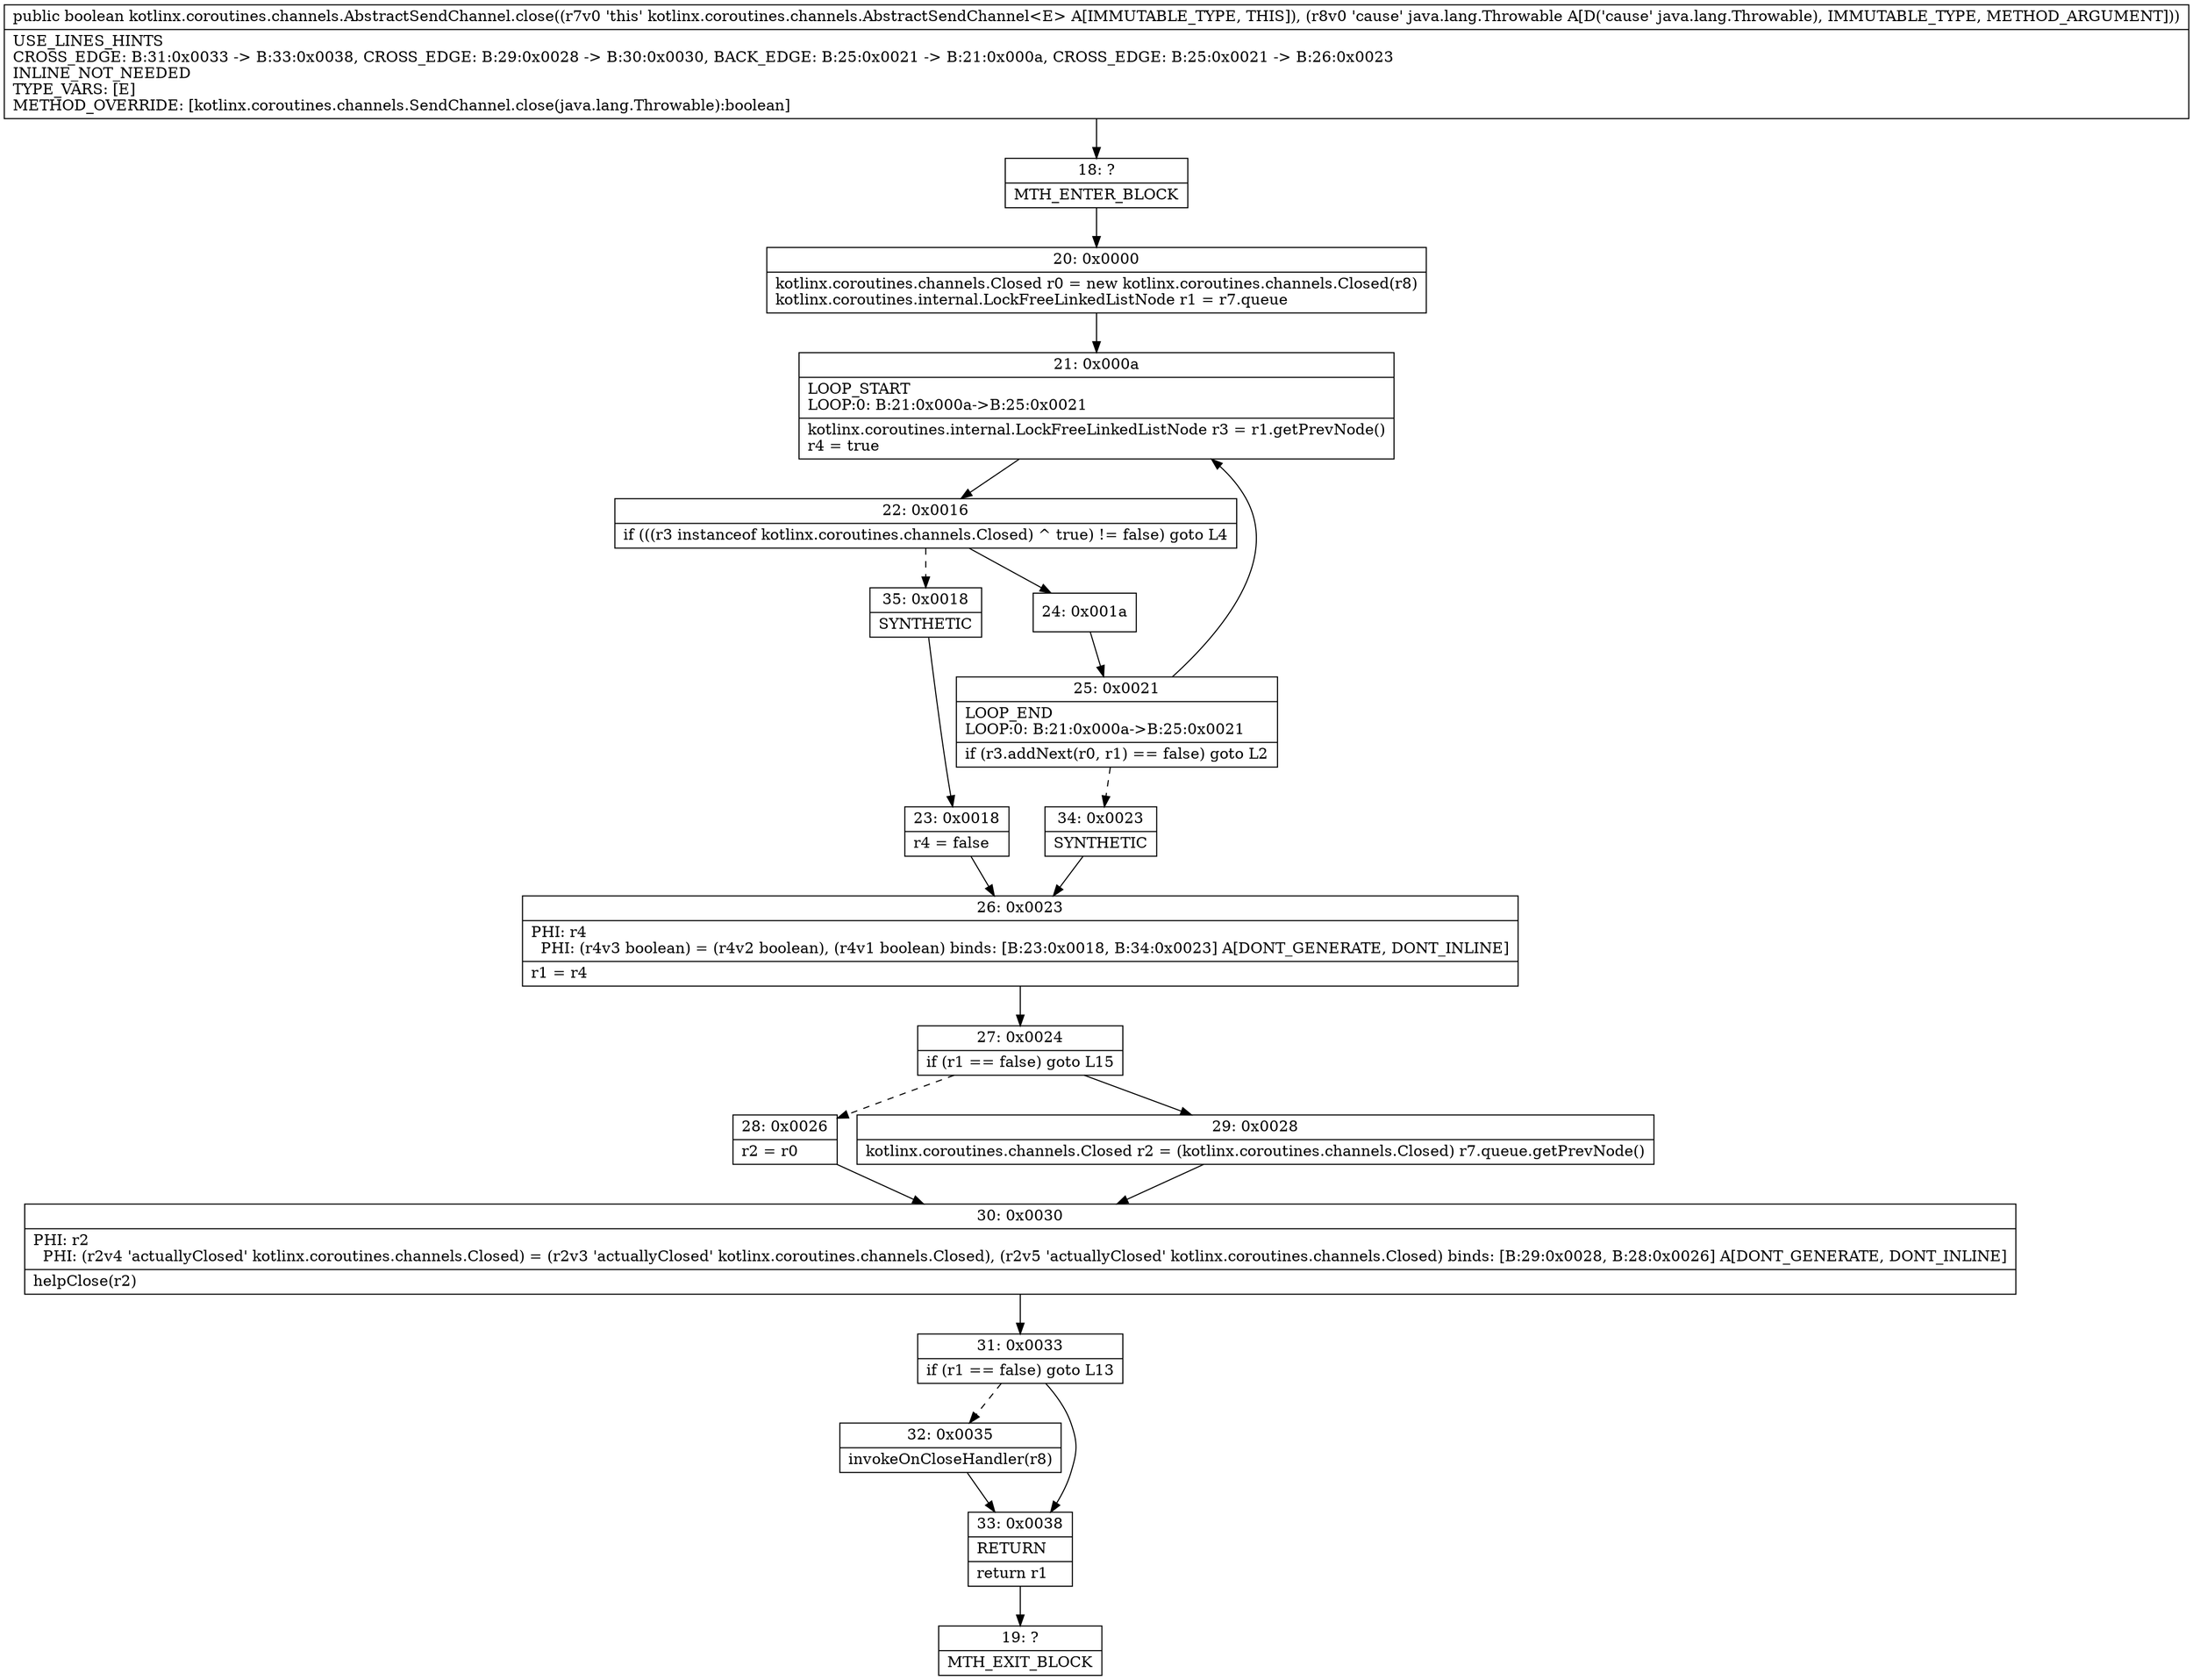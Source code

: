 digraph "CFG forkotlinx.coroutines.channels.AbstractSendChannel.close(Ljava\/lang\/Throwable;)Z" {
Node_18 [shape=record,label="{18\:\ ?|MTH_ENTER_BLOCK\l}"];
Node_20 [shape=record,label="{20\:\ 0x0000|kotlinx.coroutines.channels.Closed r0 = new kotlinx.coroutines.channels.Closed(r8)\lkotlinx.coroutines.internal.LockFreeLinkedListNode r1 = r7.queue\l}"];
Node_21 [shape=record,label="{21\:\ 0x000a|LOOP_START\lLOOP:0: B:21:0x000a\-\>B:25:0x0021\l|kotlinx.coroutines.internal.LockFreeLinkedListNode r3 = r1.getPrevNode()\lr4 = true\l}"];
Node_22 [shape=record,label="{22\:\ 0x0016|if (((r3 instanceof kotlinx.coroutines.channels.Closed) ^ true) != false) goto L4\l}"];
Node_24 [shape=record,label="{24\:\ 0x001a}"];
Node_25 [shape=record,label="{25\:\ 0x0021|LOOP_END\lLOOP:0: B:21:0x000a\-\>B:25:0x0021\l|if (r3.addNext(r0, r1) == false) goto L2\l}"];
Node_34 [shape=record,label="{34\:\ 0x0023|SYNTHETIC\l}"];
Node_26 [shape=record,label="{26\:\ 0x0023|PHI: r4 \l  PHI: (r4v3 boolean) = (r4v2 boolean), (r4v1 boolean) binds: [B:23:0x0018, B:34:0x0023] A[DONT_GENERATE, DONT_INLINE]\l|r1 = r4\l}"];
Node_27 [shape=record,label="{27\:\ 0x0024|if (r1 == false) goto L15\l}"];
Node_28 [shape=record,label="{28\:\ 0x0026|r2 = r0\l}"];
Node_30 [shape=record,label="{30\:\ 0x0030|PHI: r2 \l  PHI: (r2v4 'actuallyClosed' kotlinx.coroutines.channels.Closed) = (r2v3 'actuallyClosed' kotlinx.coroutines.channels.Closed), (r2v5 'actuallyClosed' kotlinx.coroutines.channels.Closed) binds: [B:29:0x0028, B:28:0x0026] A[DONT_GENERATE, DONT_INLINE]\l|helpClose(r2)\l}"];
Node_31 [shape=record,label="{31\:\ 0x0033|if (r1 == false) goto L13\l}"];
Node_32 [shape=record,label="{32\:\ 0x0035|invokeOnCloseHandler(r8)\l}"];
Node_33 [shape=record,label="{33\:\ 0x0038|RETURN\l|return r1\l}"];
Node_19 [shape=record,label="{19\:\ ?|MTH_EXIT_BLOCK\l}"];
Node_29 [shape=record,label="{29\:\ 0x0028|kotlinx.coroutines.channels.Closed r2 = (kotlinx.coroutines.channels.Closed) r7.queue.getPrevNode()\l}"];
Node_35 [shape=record,label="{35\:\ 0x0018|SYNTHETIC\l}"];
Node_23 [shape=record,label="{23\:\ 0x0018|r4 = false\l}"];
MethodNode[shape=record,label="{public boolean kotlinx.coroutines.channels.AbstractSendChannel.close((r7v0 'this' kotlinx.coroutines.channels.AbstractSendChannel\<E\> A[IMMUTABLE_TYPE, THIS]), (r8v0 'cause' java.lang.Throwable A[D('cause' java.lang.Throwable), IMMUTABLE_TYPE, METHOD_ARGUMENT]))  | USE_LINES_HINTS\lCROSS_EDGE: B:31:0x0033 \-\> B:33:0x0038, CROSS_EDGE: B:29:0x0028 \-\> B:30:0x0030, BACK_EDGE: B:25:0x0021 \-\> B:21:0x000a, CROSS_EDGE: B:25:0x0021 \-\> B:26:0x0023\lINLINE_NOT_NEEDED\lTYPE_VARS: [E]\lMETHOD_OVERRIDE: [kotlinx.coroutines.channels.SendChannel.close(java.lang.Throwable):boolean]\l}"];
MethodNode -> Node_18;Node_18 -> Node_20;
Node_20 -> Node_21;
Node_21 -> Node_22;
Node_22 -> Node_24;
Node_22 -> Node_35[style=dashed];
Node_24 -> Node_25;
Node_25 -> Node_21;
Node_25 -> Node_34[style=dashed];
Node_34 -> Node_26;
Node_26 -> Node_27;
Node_27 -> Node_28[style=dashed];
Node_27 -> Node_29;
Node_28 -> Node_30;
Node_30 -> Node_31;
Node_31 -> Node_32[style=dashed];
Node_31 -> Node_33;
Node_32 -> Node_33;
Node_33 -> Node_19;
Node_29 -> Node_30;
Node_35 -> Node_23;
Node_23 -> Node_26;
}

